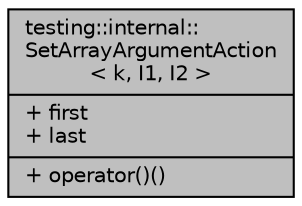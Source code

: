 digraph "testing::internal::SetArrayArgumentAction&lt; k, I1, I2 &gt;"
{
 // INTERACTIVE_SVG=YES
 // LATEX_PDF_SIZE
  edge [fontname="Helvetica",fontsize="10",labelfontname="Helvetica",labelfontsize="10"];
  node [fontname="Helvetica",fontsize="10",shape=record];
  Node1 [label="{testing::internal::\lSetArrayArgumentAction\l\< k, I1, I2 \>\n|+ first\l+ last\l|+ operator()()\l}",height=0.2,width=0.4,color="black", fillcolor="grey75", style="filled", fontcolor="black",tooltip=" "];
}
